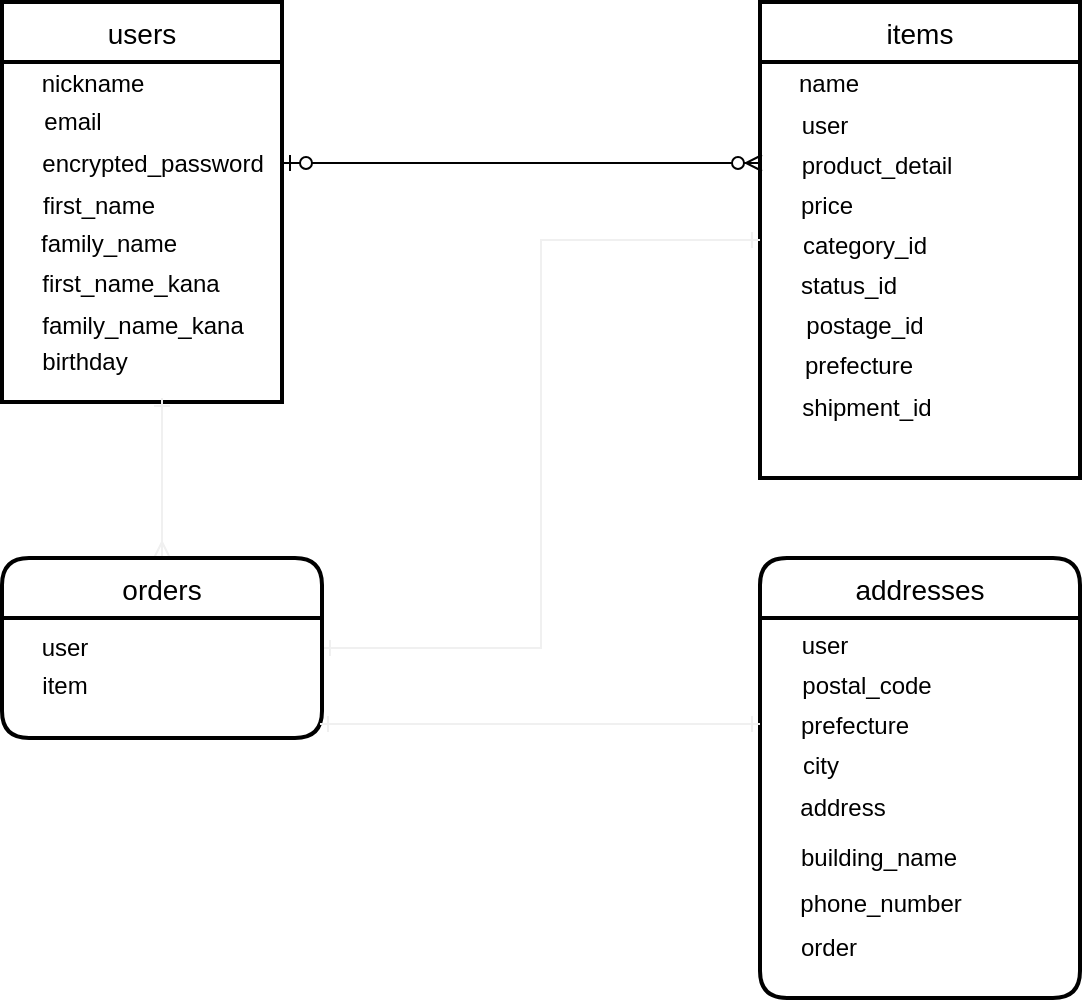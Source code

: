 <mxfile>
    <diagram id="Mm1SBOWg8psW-44woWSK" name="ページ1">
        <mxGraphModel dx="489" dy="667" grid="1" gridSize="10" guides="1" tooltips="1" connect="1" arrows="1" fold="1" page="1" pageScale="1" pageWidth="827" pageHeight="1169" math="0" shadow="0">
            <root>
                <mxCell id="0"/>
                <mxCell id="1" parent="0"/>
                <mxCell id="3" value="users" style="swimlane;childLayout=stackLayout;horizontal=1;startSize=30;horizontalStack=0;fontSize=14;fontStyle=0;strokeWidth=2;resizeParent=0;resizeLast=1;shadow=0;dashed=0;align=center;" parent="1" vertex="1">
                    <mxGeometry x="61" y="82" width="140" height="200" as="geometry"/>
                </mxCell>
                <mxCell id="6" value="nickname&lt;br&gt;" style="text;html=1;align=center;verticalAlign=middle;resizable=0;points=[];autosize=1;" parent="1" vertex="1">
                    <mxGeometry x="71" y="113" width="70" height="20" as="geometry"/>
                </mxCell>
                <mxCell id="7" value="email&lt;br&gt;" style="text;html=1;align=center;verticalAlign=middle;resizable=0;points=[];autosize=1;" parent="1" vertex="1">
                    <mxGeometry x="76" y="132" width="40" height="20" as="geometry"/>
                </mxCell>
                <mxCell id="8" value="encrypted_password" style="text;html=1;align=center;verticalAlign=middle;resizable=0;points=[];autosize=1;" parent="1" vertex="1">
                    <mxGeometry x="71" y="153" width="130" height="20" as="geometry"/>
                </mxCell>
                <mxCell id="13" value="first_name" style="text;html=1;align=center;verticalAlign=middle;resizable=0;points=[];autosize=1;" parent="1" vertex="1">
                    <mxGeometry x="74" y="174" width="70" height="20" as="geometry"/>
                </mxCell>
                <mxCell id="16" value="family_name&lt;br&gt;" style="text;html=1;align=center;verticalAlign=middle;resizable=0;points=[];autosize=1;" parent="1" vertex="1">
                    <mxGeometry x="74" y="193" width="80" height="20" as="geometry"/>
                </mxCell>
                <mxCell id="17" value="first_name_kana" style="text;html=1;align=center;verticalAlign=middle;resizable=0;points=[];autosize=1;" parent="1" vertex="1">
                    <mxGeometry x="75" y="213" width="100" height="20" as="geometry"/>
                </mxCell>
                <mxCell id="18" value="family_name_kana" style="text;html=1;align=center;verticalAlign=middle;resizable=0;points=[];autosize=1;" parent="1" vertex="1">
                    <mxGeometry x="71" y="234" width="120" height="20" as="geometry"/>
                </mxCell>
                <mxCell id="19" value="birthday" style="text;html=1;align=center;verticalAlign=middle;resizable=0;points=[];autosize=1;" parent="1" vertex="1">
                    <mxGeometry x="72" y="252" width="60" height="20" as="geometry"/>
                </mxCell>
                <mxCell id="20" value="items" style="swimlane;childLayout=stackLayout;horizontal=1;startSize=30;horizontalStack=0;fontSize=14;fontStyle=0;strokeWidth=2;resizeParent=0;resizeLast=1;shadow=0;dashed=0;align=center;" parent="1" vertex="1">
                    <mxGeometry x="440" y="82" width="160" height="238" as="geometry"/>
                </mxCell>
                <mxCell id="23" value="name" style="text;html=1;align=center;verticalAlign=middle;resizable=0;points=[];autosize=1;" parent="1" vertex="1">
                    <mxGeometry x="449" y="113" width="50" height="20" as="geometry"/>
                </mxCell>
                <mxCell id="24" value="user" style="text;html=1;align=center;verticalAlign=middle;resizable=0;points=[];autosize=1;" parent="1" vertex="1">
                    <mxGeometry x="452" y="134" width="40" height="20" as="geometry"/>
                </mxCell>
                <mxCell id="25" value="product_detail" style="text;html=1;align=center;verticalAlign=middle;resizable=0;points=[];autosize=1;" parent="1" vertex="1">
                    <mxGeometry x="453" y="154" width="90" height="20" as="geometry"/>
                </mxCell>
                <mxCell id="27" value="price" style="text;html=1;align=center;verticalAlign=middle;resizable=0;points=[];autosize=1;" parent="1" vertex="1">
                    <mxGeometry x="453" y="174" width="40" height="20" as="geometry"/>
                </mxCell>
                <mxCell id="28" value="category_id" style="text;html=1;align=center;verticalAlign=middle;resizable=0;points=[];autosize=1;" parent="1" vertex="1">
                    <mxGeometry x="452" y="194" width="80" height="20" as="geometry"/>
                </mxCell>
                <mxCell id="29" value="status_id" style="text;html=1;align=center;verticalAlign=middle;resizable=0;points=[];autosize=1;" parent="1" vertex="1">
                    <mxGeometry x="454" y="214" width="60" height="20" as="geometry"/>
                </mxCell>
                <mxCell id="30" value="postage_id" style="text;html=1;align=center;verticalAlign=middle;resizable=0;points=[];autosize=1;" parent="1" vertex="1">
                    <mxGeometry x="457" y="234" width="70" height="20" as="geometry"/>
                </mxCell>
                <mxCell id="31" value="prefecture" style="text;html=1;align=center;verticalAlign=middle;resizable=0;points=[];autosize=1;" parent="1" vertex="1">
                    <mxGeometry x="454" y="254" width="70" height="20" as="geometry"/>
                </mxCell>
                <mxCell id="32" value="shipment_id" style="text;html=1;align=center;verticalAlign=middle;resizable=0;points=[];autosize=1;" parent="1" vertex="1">
                    <mxGeometry x="453" y="275" width="80" height="20" as="geometry"/>
                </mxCell>
                <mxCell id="37" value="" style="edgeStyle=entityRelationEdgeStyle;fontSize=12;html=1;endArrow=ERzeroToMany;startArrow=ERzeroToOne;" parent="1" edge="1">
                    <mxGeometry width="100" height="100" relative="1" as="geometry">
                        <mxPoint x="201" y="162.5" as="sourcePoint"/>
                        <mxPoint x="441" y="162.5" as="targetPoint"/>
                    </mxGeometry>
                </mxCell>
                <mxCell id="58" style="edgeStyle=orthogonalEdgeStyle;rounded=0;orthogonalLoop=1;jettySize=auto;html=1;strokeColor=#f0f0f0;startArrow=ERmany;startFill=0;endArrow=ERone;endFill=0;" parent="1" source="38" edge="1">
                    <mxGeometry relative="1" as="geometry">
                        <mxPoint x="141" y="280" as="targetPoint"/>
                        <Array as="points">
                            <mxPoint x="141" y="320"/>
                            <mxPoint x="141" y="320"/>
                        </Array>
                    </mxGeometry>
                </mxCell>
                <mxCell id="64" style="rounded=0;orthogonalLoop=1;jettySize=auto;html=1;exitX=1;exitY=0.5;exitDx=0;exitDy=0;entryX=0;entryY=0.5;entryDx=0;entryDy=0;startArrow=ERone;startFill=0;endArrow=ERone;endFill=0;strokeColor=#f0f0f0;edgeStyle=orthogonalEdgeStyle;" parent="1" source="38" target="20" edge="1">
                    <mxGeometry relative="1" as="geometry"/>
                </mxCell>
                <mxCell id="38" value="orders" style="swimlane;childLayout=stackLayout;horizontal=1;startSize=30;horizontalStack=0;rounded=1;fontSize=14;fontStyle=0;strokeWidth=2;resizeParent=0;resizeLast=1;shadow=0;dashed=0;align=center;" parent="1" vertex="1">
                    <mxGeometry x="61" y="360" width="160" height="90" as="geometry"/>
                </mxCell>
                <mxCell id="41" value="user" style="text;html=1;align=center;verticalAlign=middle;resizable=0;points=[];autosize=1;" parent="1" vertex="1">
                    <mxGeometry x="72" y="395" width="40" height="20" as="geometry"/>
                </mxCell>
                <mxCell id="42" value="item" style="text;html=1;align=center;verticalAlign=middle;resizable=0;points=[];autosize=1;" parent="1" vertex="1">
                    <mxGeometry x="72" y="414" width="40" height="20" as="geometry"/>
                </mxCell>
                <mxCell id="45" value="addresses" style="swimlane;childLayout=stackLayout;horizontal=1;startSize=30;horizontalStack=0;rounded=1;fontSize=14;fontStyle=0;strokeWidth=2;resizeParent=0;resizeLast=1;shadow=0;dashed=0;align=center;" parent="1" vertex="1">
                    <mxGeometry x="440" y="360" width="160" height="220" as="geometry"/>
                </mxCell>
                <mxCell id="47" value="user" style="text;html=1;align=center;verticalAlign=middle;resizable=0;points=[];autosize=1;" parent="1" vertex="1">
                    <mxGeometry x="452" y="394" width="40" height="20" as="geometry"/>
                </mxCell>
                <mxCell id="48" value="postal_code" style="text;html=1;align=center;verticalAlign=middle;resizable=0;points=[];autosize=1;" parent="1" vertex="1">
                    <mxGeometry x="453" y="414" width="80" height="20" as="geometry"/>
                </mxCell>
                <mxCell id="49" value="prefecture" style="text;html=1;align=center;verticalAlign=middle;resizable=0;points=[];autosize=1;" parent="1" vertex="1">
                    <mxGeometry x="452" y="434" width="70" height="20" as="geometry"/>
                </mxCell>
                <mxCell id="50" value="city" style="text;html=1;align=center;verticalAlign=middle;resizable=0;points=[];autosize=1;" parent="1" vertex="1">
                    <mxGeometry x="455" y="454" width="30" height="20" as="geometry"/>
                </mxCell>
                <mxCell id="51" value="address" style="text;html=1;align=center;verticalAlign=middle;resizable=0;points=[];autosize=1;" parent="1" vertex="1">
                    <mxGeometry x="451" y="475" width="60" height="20" as="geometry"/>
                </mxCell>
                <mxCell id="59" value="building_name" style="text;html=1;align=center;verticalAlign=middle;resizable=0;points=[];autosize=1;" parent="1" vertex="1">
                    <mxGeometry x="454" y="500" width="90" height="20" as="geometry"/>
                </mxCell>
                <mxCell id="60" value="phone_number" style="text;html=1;align=center;verticalAlign=middle;resizable=0;points=[];autosize=1;" parent="1" vertex="1">
                    <mxGeometry x="450" y="523" width="100" height="20" as="geometry"/>
                </mxCell>
                <mxCell id="70" value="" style="fontSize=12;html=1;endArrow=ERone;startArrow=ERone;strokeColor=#f0f0f0;startFill=0;endFill=0;" parent="1" edge="1">
                    <mxGeometry width="100" height="100" relative="1" as="geometry">
                        <mxPoint x="220" y="443" as="sourcePoint"/>
                        <mxPoint x="440" y="443" as="targetPoint"/>
                    </mxGeometry>
                </mxCell>
                <mxCell id="71" value="order" style="text;html=1;align=center;verticalAlign=middle;resizable=0;points=[];autosize=1;" parent="1" vertex="1">
                    <mxGeometry x="454" y="545" width="40" height="20" as="geometry"/>
                </mxCell>
            </root>
        </mxGraphModel>
    </diagram>
</mxfile>